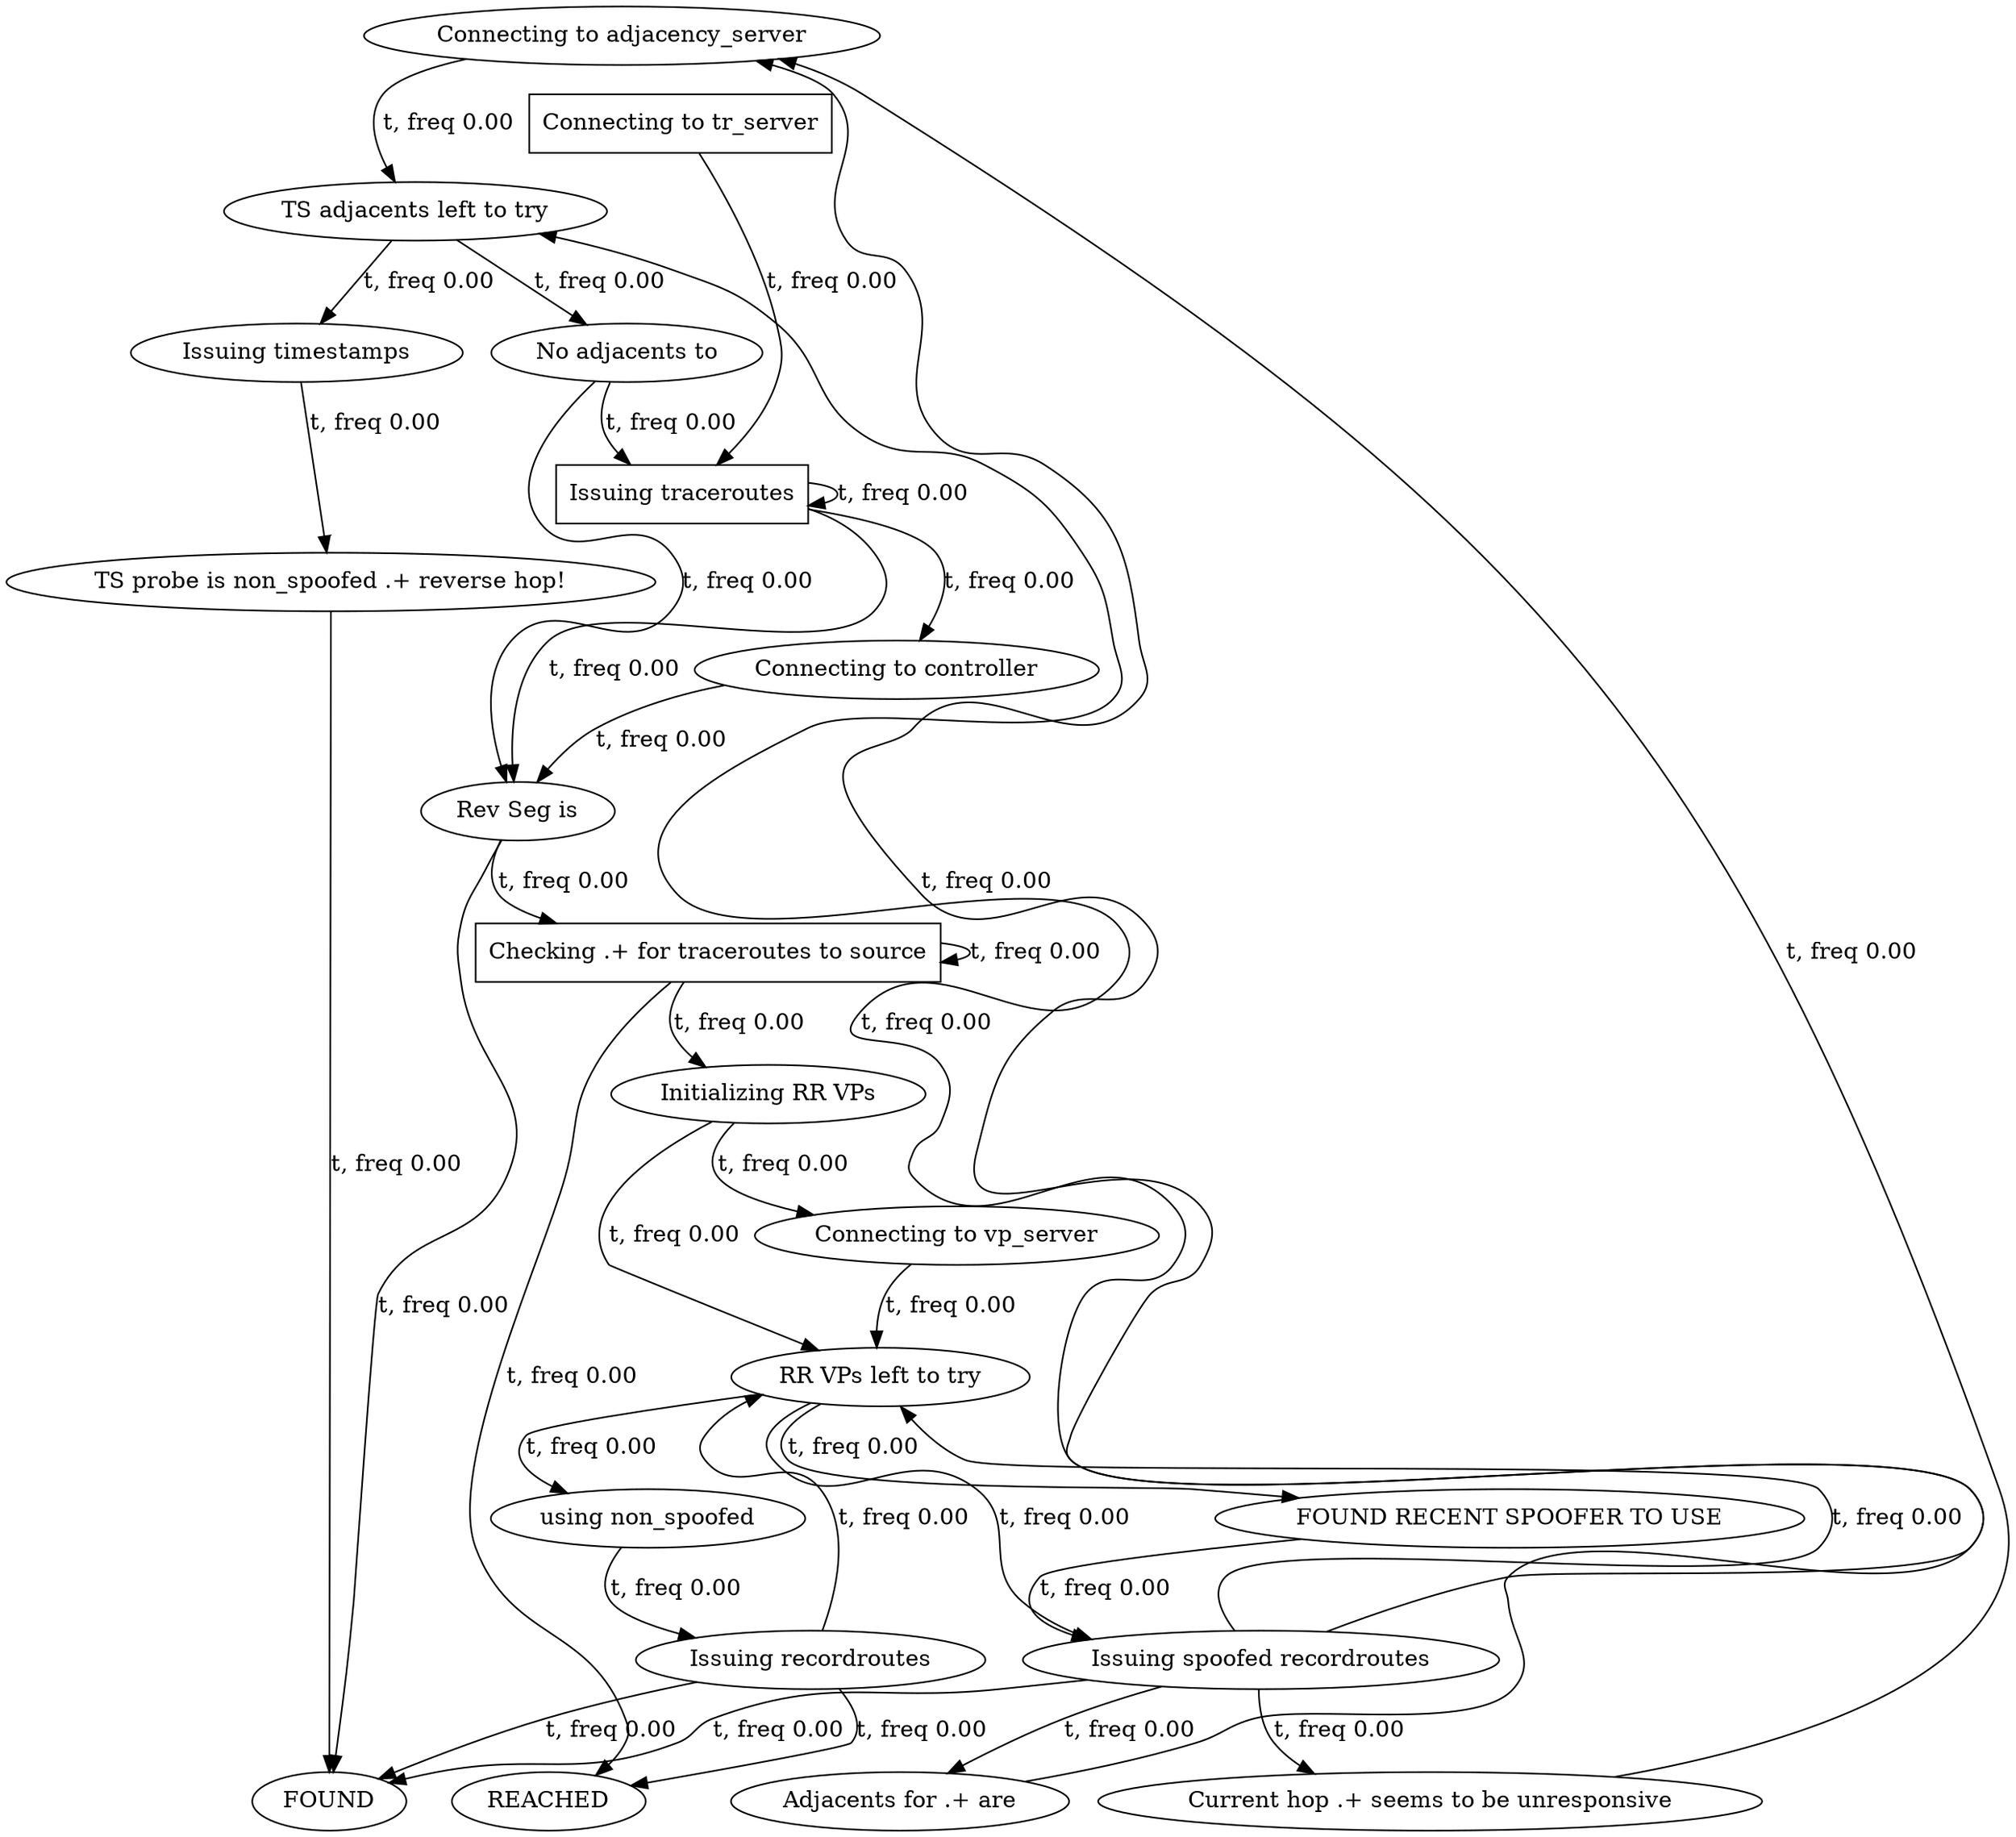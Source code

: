 digraph {
  10822310 [label="Connecting to adjacency_server"];
10822310->28991606 [label="t, freq 0.00", weight=0.0];
  28991606 [label="TS adjacents left to try"];
28991606->7896086 [label="t, freq 0.00", weight=0.0];
28991606->25559096 [label="t, freq 0.00", weight=0.0];
  1744155 [label="Current hop .+ seems to be unresponsive"];
1744155->10822310 [label="t, freq 0.00", weight=0.0];
  29103856 [label="Checking .+ for traceroutes to source",shape=box];
29103856->24778599 [label="t, freq 0.00", weight=0.0];
29103856->27682895 [label="t, freq 0.00", weight=0.0];
29103856->29103856 [label="t, freq 0.00", weight=0.0];
  3808966 [label="FOUND RECENT SPOOFER TO USE"];
3808966->9867226 [label="t, freq 0.00", weight=0.0];
  21010507 [label="Adjacents for .+ are"];
21010507->28991606 [label="t, freq 0.00", weight=0.0];
  9624795 [label="Issuing recordroutes"];
9624795->9296972 [label="t, freq 0.00", weight=0.0];
9624795->12468716 [label="t, freq 0.00", weight=0.0];
9624795->24778599 [label="t, freq 0.00", weight=0.0];
  23103355 [label="Issuing traceroutes",shape=box];
23103355->6206601 [label="t, freq 0.00", weight=0.0];
23103355->23103355 [label="t, freq 0.00", weight=0.0];
23103355->671035 [label="t, freq 0.00", weight=0.0];
  6206601 [label="Rev Seg is"];
6206601->29103856 [label="t, freq 0.00", weight=0.0];
6206601->12468716 [label="t, freq 0.00", weight=0.0];
  27182317 [label="TS probe is non_spoofed .+ reverse hop!"];
27182317->12468716 [label="t, freq 0.00", weight=0.0];
  25559096 [label="Issuing timestamps"];
25559096->27182317 [label="t, freq 0.00", weight=0.0];
  25567987 [label="Connecting to vp_server"];
25567987->9296972 [label="t, freq 0.00", weight=0.0];
  27682895 [label="Initializing RR VPs"];
27682895->9296972 [label="t, freq 0.00", weight=0.0];
27682895->25567987 [label="t, freq 0.00", weight=0.0];
  14298351 [label="Connecting to tr_server",shape=box];
14298351->23103355 [label="t, freq 0.00", weight=0.0];
  12468716 [label="FOUND"];
  7896086 [label="No adjacents to"];
7896086->23103355 [label="t, freq 0.00", weight=0.0];
7896086->6206601 [label="t, freq 0.00", weight=0.0];
  9296972 [label="RR VPs left to try"];
9296972->31571602 [label="t, freq 0.00", weight=0.0];
9296972->9867226 [label="t, freq 0.00", weight=0.0];
9296972->3808966 [label="t, freq 0.00", weight=0.0];
  671035 [label="Connecting to controller"];
671035->6206601 [label="t, freq 0.00", weight=0.0];
  24778599 [label="REACHED"];
  9867226 [label="Issuing spoofed recordroutes"];
9867226->12468716 [label="t, freq 0.00", weight=0.0];
9867226->9296972 [label="t, freq 0.00", weight=0.0];
9867226->10822310 [label="t, freq 0.00", weight=0.0];
9867226->21010507 [label="t, freq 0.00", weight=0.0];
9867226->1744155 [label="t, freq 0.00", weight=0.0];
  31571602 [label="using non_spoofed"];
31571602->9624795 [label="t, freq 0.00", weight=0.0];
} // digraph

